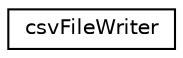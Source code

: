 digraph "Graphical Class Hierarchy"
{
  edge [fontname="Helvetica",fontsize="10",labelfontname="Helvetica",labelfontsize="10"];
  node [fontname="Helvetica",fontsize="10",shape=record];
  rankdir="LR";
  Node0 [label="csvFileWriter",height=0.2,width=0.4,color="black", fillcolor="white", style="filled",URL="$d1/d07/classcsvFileWriter.html"];
}
